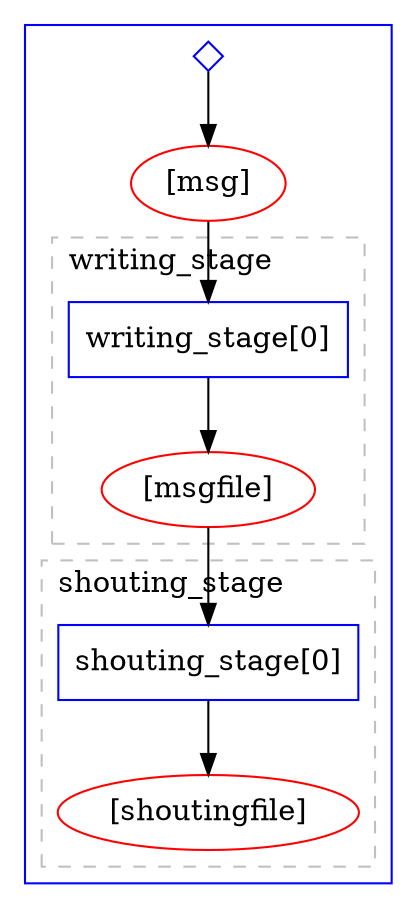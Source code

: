 digraph G {
subgraph cluster_ {
color=blue;
label="";
style=solid;
subgraph cluster_shouting_stage {
color=grey;
label=shouting_stage;
labeljust=l;
style=dashed;
"453069ec-a1b8-44da-a683-b3abf2881926" [color=blue, label="shouting_stage[0]", shape=box];
"453069ec-a1b8-44da-a683-b3abf2881926__shoutingfile" [color=red, label="[shoutingfile]"];
"453069ec-a1b8-44da-a683-b3abf2881926" -> "453069ec-a1b8-44da-a683-b3abf2881926__shoutingfile";
}

subgraph cluster_init {
color=grey;
label=init;
labeljust=l;
style=dashed;
}

"dda5ded4-eb47-40ac-9de0-79ed7e9f555d" [color=blue, fixedsize=True, height=0.2, label="", shape=diamond, width=0.2];
"dda5ded4-eb47-40ac-9de0-79ed7e9f555d__msg" [color=red, label="[msg]"];
"dda5ded4-eb47-40ac-9de0-79ed7e9f555d" -> "dda5ded4-eb47-40ac-9de0-79ed7e9f555d__msg";
subgraph cluster_writing_stage {
color=grey;
label=writing_stage;
labeljust=l;
style=dashed;
"5c0cfabc-04ea-473f-89f0-cd9e1314c699" [color=blue, label="writing_stage[0]", shape=box];
"5c0cfabc-04ea-473f-89f0-cd9e1314c699__msgfile" [color=red, label="[msgfile]"];
"5c0cfabc-04ea-473f-89f0-cd9e1314c699" -> "5c0cfabc-04ea-473f-89f0-cd9e1314c699__msgfile";
}

}

"5c0cfabc-04ea-473f-89f0-cd9e1314c699__msgfile" -> "453069ec-a1b8-44da-a683-b3abf2881926";
"dda5ded4-eb47-40ac-9de0-79ed7e9f555d__msg" -> "5c0cfabc-04ea-473f-89f0-cd9e1314c699";
}
